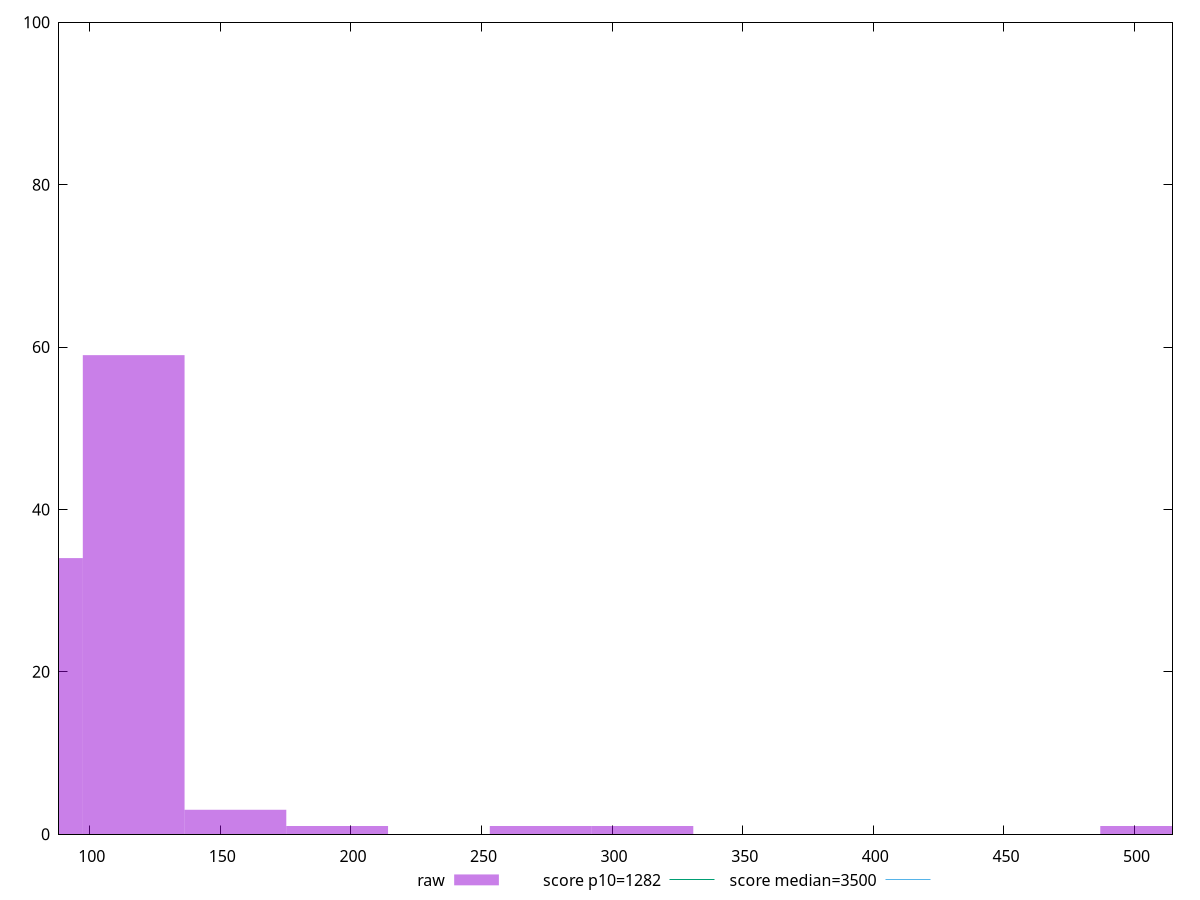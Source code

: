 reset

$raw <<EOF
116.849445996994 59
77.89963066466267 34
155.79926132932533 3
311.59852265865067 1
506.3475993203073 1
272.6487073263193 1
194.74907666165666 1
EOF

set key outside below
set boxwidth 38.94981533233133
set xrange [88.25999999999999:514.52]
set yrange [0:100]
set trange [0:100]
set style fill transparent solid 0.5 noborder

set parametric
set terminal svg size 640, 490 enhanced background rgb 'white'
set output "report_00026_2021-02-22T21:38:55.199Z/bootup-time/samples/pages+cached+noadtech+nomedia/raw/histogram.svg"

plot $raw title "raw" with boxes, \
     1282,t title "score p10=1282", \
     3500,t title "score median=3500"

reset
